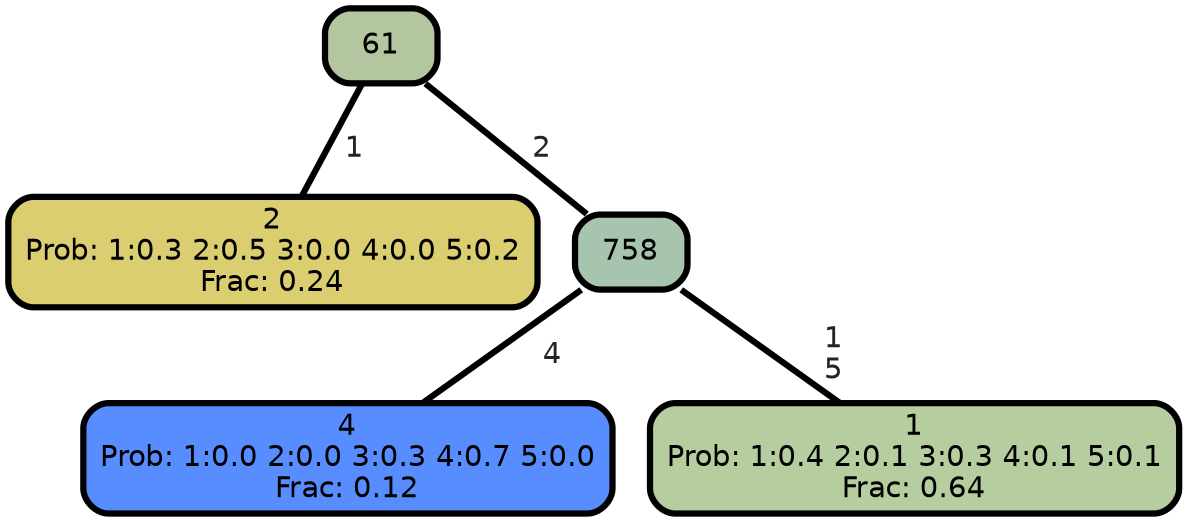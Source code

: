 graph Tree {
node [shape=box, style="filled, rounded",color="black",penwidth="3",fontcolor="black",                 fontname=helvetica] ;
graph [ranksep="0 equally", splines=straight,                 bgcolor=transparent, dpi=200] ;
edge [fontname=helvetica, fontweight=bold,fontcolor=grey14,color=black] ;
0 [label="2
Prob: 1:0.3 2:0.5 3:0.0 4:0.0 5:0.2
Frac: 0.24", fillcolor="#dbce71"] ;
1 [label="61", fillcolor="#b4c69f"] ;
2 [label="4
Prob: 1:0.0 2:0.0 3:0.3 4:0.7 5:0.0
Frac: 0.12", fillcolor="#588dff"] ;
3 [label="758", fillcolor="#a7c4ae"] ;
4 [label="1
Prob: 1:0.4 2:0.1 3:0.3 4:0.1 5:0.1
Frac: 0.64", fillcolor="#b6ce9f"] ;
1 -- 0 [label=" 1",penwidth=3] ;
1 -- 3 [label=" 2",penwidth=3] ;
3 -- 2 [label=" 4",penwidth=3] ;
3 -- 4 [label=" 1\n 5",penwidth=3] ;
{rank = same;}}